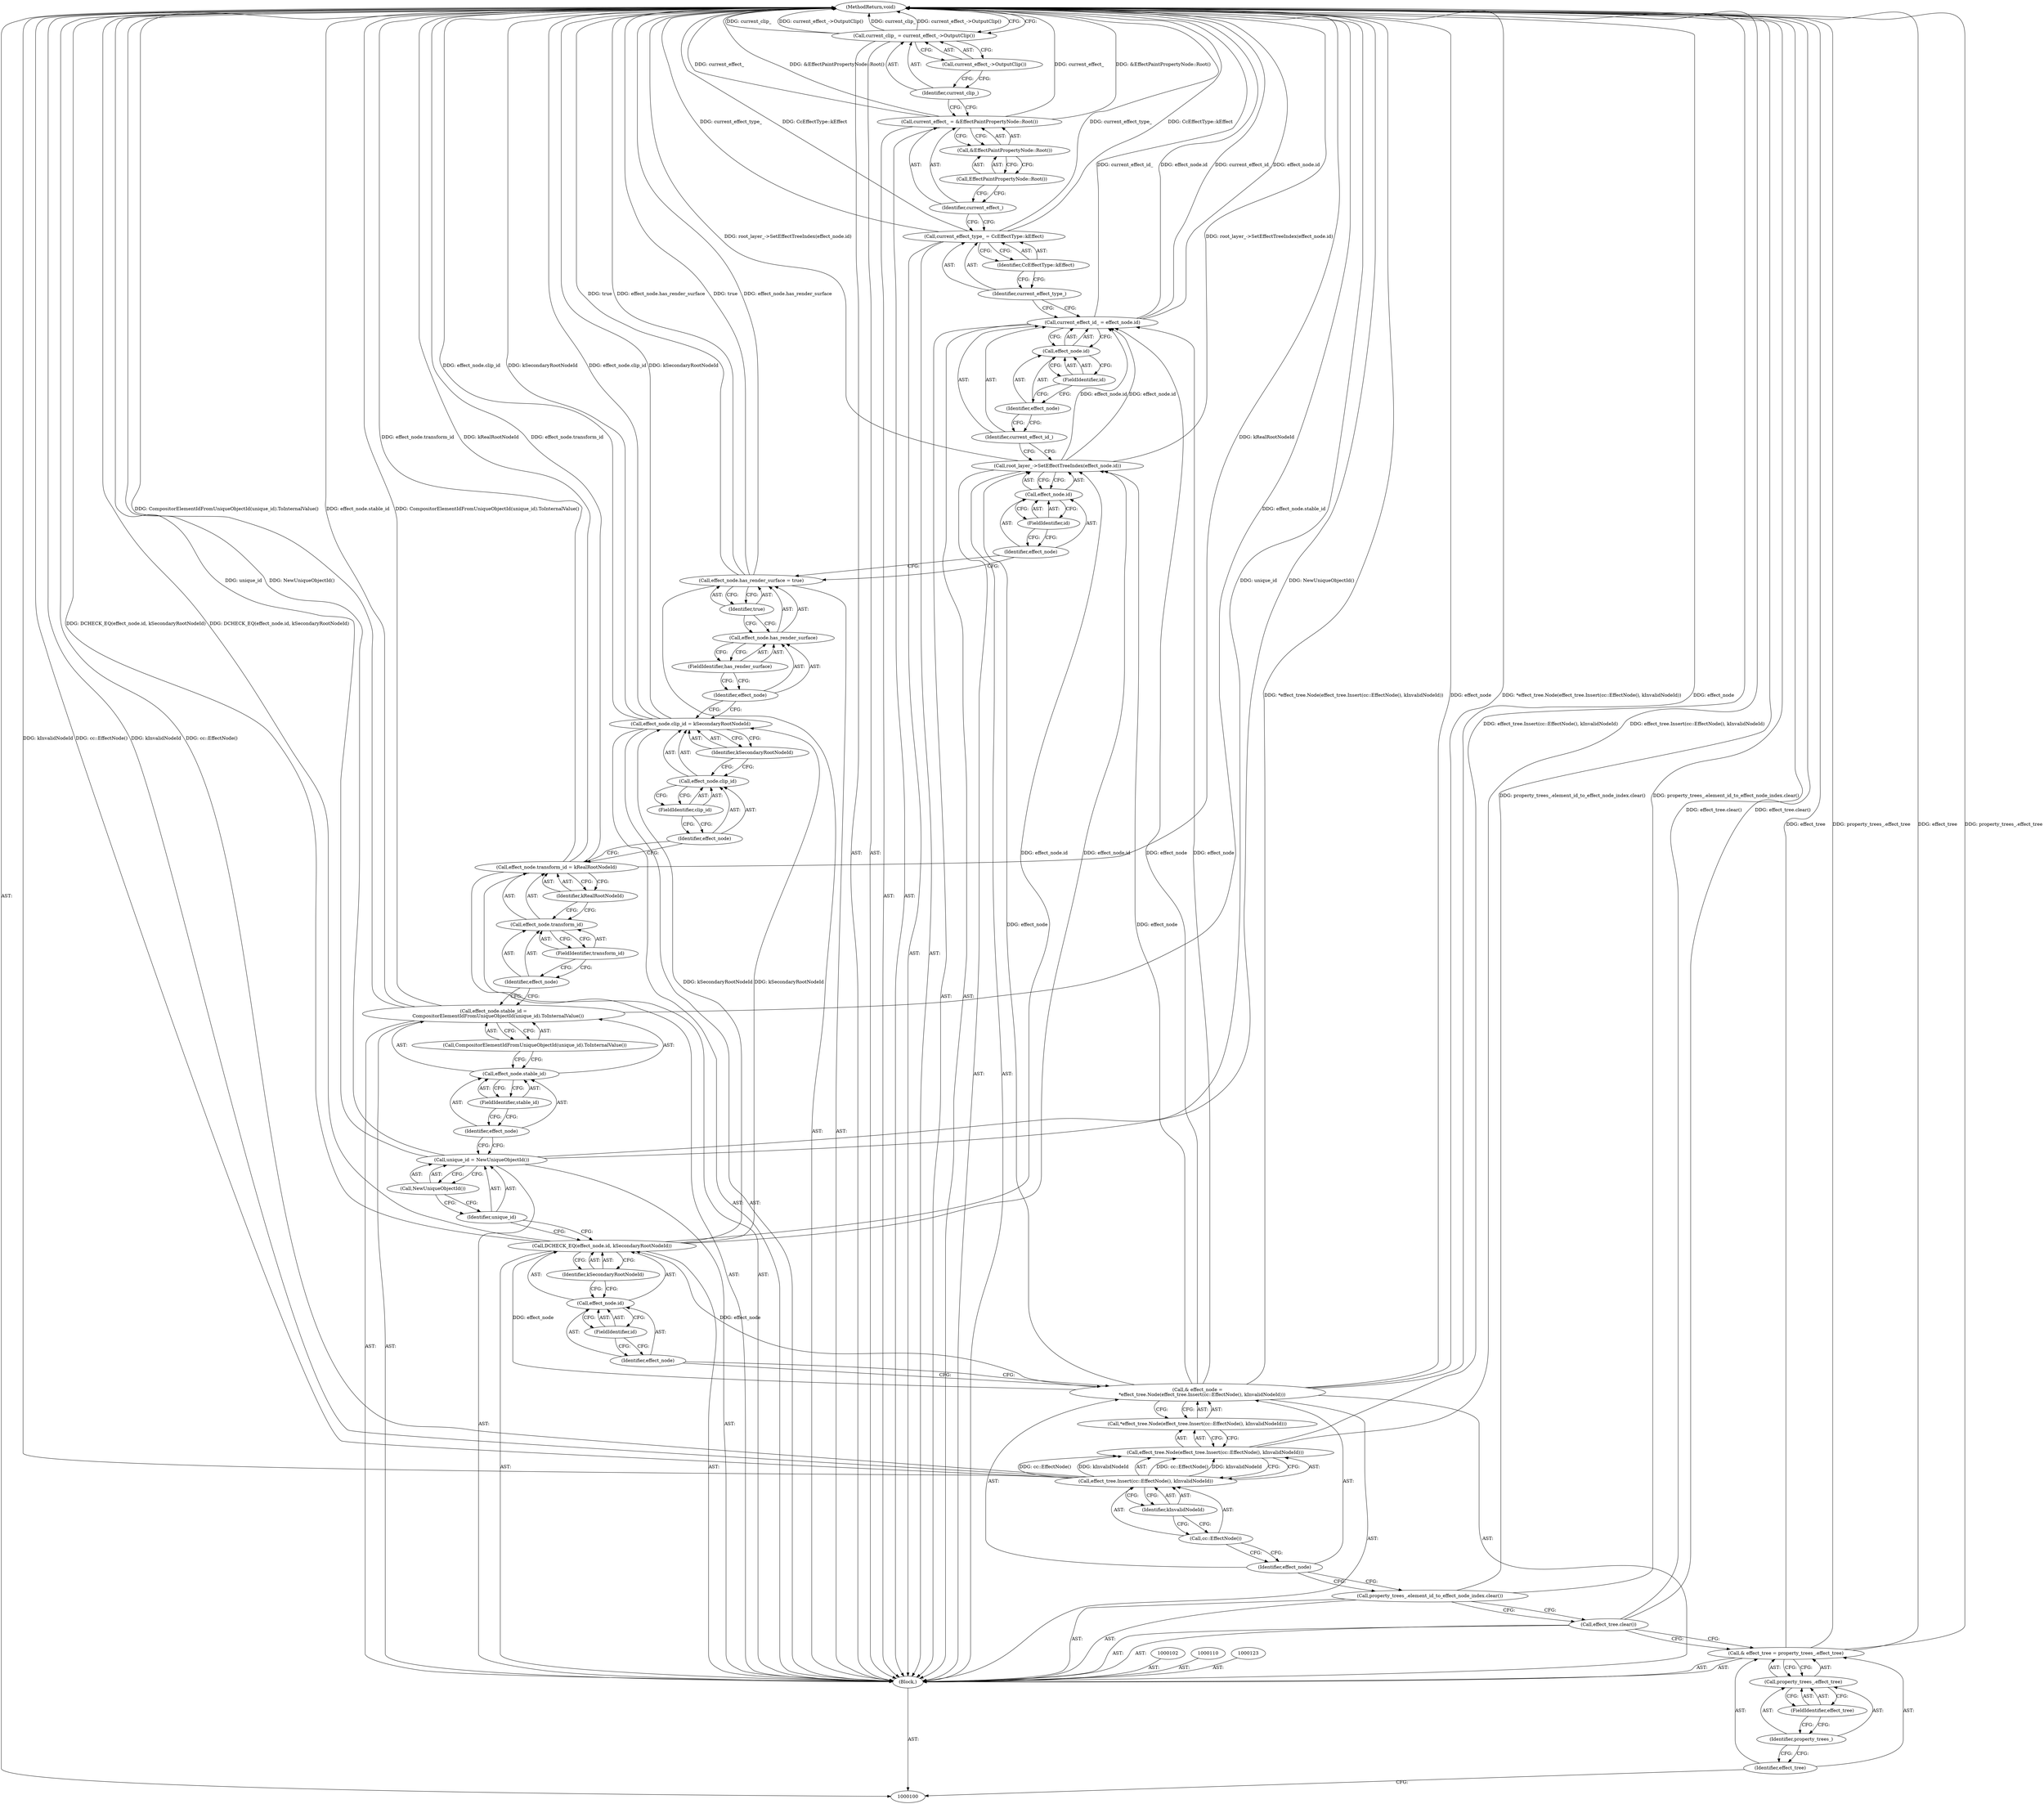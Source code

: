 digraph "0_Chrome_f911e11e7f6b5c0d6f5ee694a9871de6619889f7_38" {
"1000166" [label="(MethodReturn,void)"];
"1000101" [label="(Block,)"];
"1000130" [label="(FieldIdentifier,stable_id)"];
"1000127" [label="(Call,effect_node.stable_id =\n      CompositorElementIdFromUniqueObjectId(unique_id).ToInternalValue())"];
"1000128" [label="(Call,effect_node.stable_id)"];
"1000129" [label="(Identifier,effect_node)"];
"1000131" [label="(Call,CompositorElementIdFromUniqueObjectId(unique_id).ToInternalValue())"];
"1000135" [label="(FieldIdentifier,transform_id)"];
"1000132" [label="(Call,effect_node.transform_id = kRealRootNodeId)"];
"1000133" [label="(Call,effect_node.transform_id)"];
"1000134" [label="(Identifier,effect_node)"];
"1000136" [label="(Identifier,kRealRootNodeId)"];
"1000140" [label="(FieldIdentifier,clip_id)"];
"1000137" [label="(Call,effect_node.clip_id = kSecondaryRootNodeId)"];
"1000138" [label="(Call,effect_node.clip_id)"];
"1000139" [label="(Identifier,effect_node)"];
"1000141" [label="(Identifier,kSecondaryRootNodeId)"];
"1000145" [label="(FieldIdentifier,has_render_surface)"];
"1000142" [label="(Call,effect_node.has_render_surface = true)"];
"1000143" [label="(Call,effect_node.has_render_surface)"];
"1000144" [label="(Identifier,effect_node)"];
"1000146" [label="(Identifier,true)"];
"1000147" [label="(Call,root_layer_->SetEffectTreeIndex(effect_node.id))"];
"1000148" [label="(Call,effect_node.id)"];
"1000149" [label="(Identifier,effect_node)"];
"1000150" [label="(FieldIdentifier,id)"];
"1000153" [label="(Call,effect_node.id)"];
"1000154" [label="(Identifier,effect_node)"];
"1000151" [label="(Call,current_effect_id_ = effect_node.id)"];
"1000152" [label="(Identifier,current_effect_id_)"];
"1000155" [label="(FieldIdentifier,id)"];
"1000158" [label="(Identifier,CcEffectType::kEffect)"];
"1000156" [label="(Call,current_effect_type_ = CcEffectType::kEffect)"];
"1000157" [label="(Identifier,current_effect_type_)"];
"1000103" [label="(Call,& effect_tree = property_trees_.effect_tree)"];
"1000104" [label="(Identifier,effect_tree)"];
"1000105" [label="(Call,property_trees_.effect_tree)"];
"1000106" [label="(Identifier,property_trees_)"];
"1000107" [label="(FieldIdentifier,effect_tree)"];
"1000159" [label="(Call,current_effect_ = &EffectPaintPropertyNode::Root())"];
"1000160" [label="(Identifier,current_effect_)"];
"1000161" [label="(Call,&EffectPaintPropertyNode::Root())"];
"1000162" [label="(Call,EffectPaintPropertyNode::Root())"];
"1000165" [label="(Call,current_effect_->OutputClip())"];
"1000163" [label="(Call,current_clip_ = current_effect_->OutputClip())"];
"1000164" [label="(Identifier,current_clip_)"];
"1000108" [label="(Call,effect_tree.clear())"];
"1000109" [label="(Call,property_trees_.element_id_to_effect_node_index.clear())"];
"1000111" [label="(Call,& effect_node =\n      *effect_tree.Node(effect_tree.Insert(cc::EffectNode(), kInvalidNodeId)))"];
"1000112" [label="(Identifier,effect_node)"];
"1000115" [label="(Call,effect_tree.Insert(cc::EffectNode(), kInvalidNodeId))"];
"1000116" [label="(Call,cc::EffectNode())"];
"1000113" [label="(Call,*effect_tree.Node(effect_tree.Insert(cc::EffectNode(), kInvalidNodeId)))"];
"1000117" [label="(Identifier,kInvalidNodeId)"];
"1000114" [label="(Call,effect_tree.Node(effect_tree.Insert(cc::EffectNode(), kInvalidNodeId)))"];
"1000119" [label="(Call,effect_node.id)"];
"1000120" [label="(Identifier,effect_node)"];
"1000118" [label="(Call,DCHECK_EQ(effect_node.id, kSecondaryRootNodeId))"];
"1000121" [label="(FieldIdentifier,id)"];
"1000122" [label="(Identifier,kSecondaryRootNodeId)"];
"1000124" [label="(Call,unique_id = NewUniqueObjectId())"];
"1000125" [label="(Identifier,unique_id)"];
"1000126" [label="(Call,NewUniqueObjectId())"];
"1000166" -> "1000100"  [label="AST: "];
"1000166" -> "1000163"  [label="CFG: "];
"1000124" -> "1000166"  [label="DDG: unique_id"];
"1000124" -> "1000166"  [label="DDG: NewUniqueObjectId()"];
"1000108" -> "1000166"  [label="DDG: effect_tree.clear()"];
"1000156" -> "1000166"  [label="DDG: current_effect_type_"];
"1000156" -> "1000166"  [label="DDG: CcEffectType::kEffect"];
"1000103" -> "1000166"  [label="DDG: effect_tree"];
"1000103" -> "1000166"  [label="DDG: property_trees_.effect_tree"];
"1000151" -> "1000166"  [label="DDG: current_effect_id_"];
"1000151" -> "1000166"  [label="DDG: effect_node.id"];
"1000114" -> "1000166"  [label="DDG: effect_tree.Insert(cc::EffectNode(), kInvalidNodeId)"];
"1000118" -> "1000166"  [label="DDG: DCHECK_EQ(effect_node.id, kSecondaryRootNodeId)"];
"1000111" -> "1000166"  [label="DDG: *effect_tree.Node(effect_tree.Insert(cc::EffectNode(), kInvalidNodeId))"];
"1000111" -> "1000166"  [label="DDG: effect_node"];
"1000115" -> "1000166"  [label="DDG: kInvalidNodeId"];
"1000115" -> "1000166"  [label="DDG: cc::EffectNode()"];
"1000163" -> "1000166"  [label="DDG: current_clip_"];
"1000163" -> "1000166"  [label="DDG: current_effect_->OutputClip()"];
"1000159" -> "1000166"  [label="DDG: current_effect_"];
"1000159" -> "1000166"  [label="DDG: &EffectPaintPropertyNode::Root()"];
"1000137" -> "1000166"  [label="DDG: kSecondaryRootNodeId"];
"1000137" -> "1000166"  [label="DDG: effect_node.clip_id"];
"1000132" -> "1000166"  [label="DDG: effect_node.transform_id"];
"1000132" -> "1000166"  [label="DDG: kRealRootNodeId"];
"1000142" -> "1000166"  [label="DDG: effect_node.has_render_surface"];
"1000142" -> "1000166"  [label="DDG: true"];
"1000127" -> "1000166"  [label="DDG: effect_node.stable_id"];
"1000127" -> "1000166"  [label="DDG: CompositorElementIdFromUniqueObjectId(unique_id).ToInternalValue()"];
"1000147" -> "1000166"  [label="DDG: root_layer_->SetEffectTreeIndex(effect_node.id)"];
"1000109" -> "1000166"  [label="DDG: property_trees_.element_id_to_effect_node_index.clear()"];
"1000101" -> "1000100"  [label="AST: "];
"1000102" -> "1000101"  [label="AST: "];
"1000103" -> "1000101"  [label="AST: "];
"1000108" -> "1000101"  [label="AST: "];
"1000109" -> "1000101"  [label="AST: "];
"1000110" -> "1000101"  [label="AST: "];
"1000111" -> "1000101"  [label="AST: "];
"1000118" -> "1000101"  [label="AST: "];
"1000123" -> "1000101"  [label="AST: "];
"1000124" -> "1000101"  [label="AST: "];
"1000127" -> "1000101"  [label="AST: "];
"1000132" -> "1000101"  [label="AST: "];
"1000137" -> "1000101"  [label="AST: "];
"1000142" -> "1000101"  [label="AST: "];
"1000147" -> "1000101"  [label="AST: "];
"1000151" -> "1000101"  [label="AST: "];
"1000156" -> "1000101"  [label="AST: "];
"1000159" -> "1000101"  [label="AST: "];
"1000163" -> "1000101"  [label="AST: "];
"1000130" -> "1000128"  [label="AST: "];
"1000130" -> "1000129"  [label="CFG: "];
"1000128" -> "1000130"  [label="CFG: "];
"1000127" -> "1000101"  [label="AST: "];
"1000127" -> "1000131"  [label="CFG: "];
"1000128" -> "1000127"  [label="AST: "];
"1000131" -> "1000127"  [label="AST: "];
"1000134" -> "1000127"  [label="CFG: "];
"1000127" -> "1000166"  [label="DDG: effect_node.stable_id"];
"1000127" -> "1000166"  [label="DDG: CompositorElementIdFromUniqueObjectId(unique_id).ToInternalValue()"];
"1000128" -> "1000127"  [label="AST: "];
"1000128" -> "1000130"  [label="CFG: "];
"1000129" -> "1000128"  [label="AST: "];
"1000130" -> "1000128"  [label="AST: "];
"1000131" -> "1000128"  [label="CFG: "];
"1000129" -> "1000128"  [label="AST: "];
"1000129" -> "1000124"  [label="CFG: "];
"1000130" -> "1000129"  [label="CFG: "];
"1000131" -> "1000127"  [label="AST: "];
"1000131" -> "1000128"  [label="CFG: "];
"1000127" -> "1000131"  [label="CFG: "];
"1000135" -> "1000133"  [label="AST: "];
"1000135" -> "1000134"  [label="CFG: "];
"1000133" -> "1000135"  [label="CFG: "];
"1000132" -> "1000101"  [label="AST: "];
"1000132" -> "1000136"  [label="CFG: "];
"1000133" -> "1000132"  [label="AST: "];
"1000136" -> "1000132"  [label="AST: "];
"1000139" -> "1000132"  [label="CFG: "];
"1000132" -> "1000166"  [label="DDG: effect_node.transform_id"];
"1000132" -> "1000166"  [label="DDG: kRealRootNodeId"];
"1000133" -> "1000132"  [label="AST: "];
"1000133" -> "1000135"  [label="CFG: "];
"1000134" -> "1000133"  [label="AST: "];
"1000135" -> "1000133"  [label="AST: "];
"1000136" -> "1000133"  [label="CFG: "];
"1000134" -> "1000133"  [label="AST: "];
"1000134" -> "1000127"  [label="CFG: "];
"1000135" -> "1000134"  [label="CFG: "];
"1000136" -> "1000132"  [label="AST: "];
"1000136" -> "1000133"  [label="CFG: "];
"1000132" -> "1000136"  [label="CFG: "];
"1000140" -> "1000138"  [label="AST: "];
"1000140" -> "1000139"  [label="CFG: "];
"1000138" -> "1000140"  [label="CFG: "];
"1000137" -> "1000101"  [label="AST: "];
"1000137" -> "1000141"  [label="CFG: "];
"1000138" -> "1000137"  [label="AST: "];
"1000141" -> "1000137"  [label="AST: "];
"1000144" -> "1000137"  [label="CFG: "];
"1000137" -> "1000166"  [label="DDG: kSecondaryRootNodeId"];
"1000137" -> "1000166"  [label="DDG: effect_node.clip_id"];
"1000118" -> "1000137"  [label="DDG: kSecondaryRootNodeId"];
"1000138" -> "1000137"  [label="AST: "];
"1000138" -> "1000140"  [label="CFG: "];
"1000139" -> "1000138"  [label="AST: "];
"1000140" -> "1000138"  [label="AST: "];
"1000141" -> "1000138"  [label="CFG: "];
"1000139" -> "1000138"  [label="AST: "];
"1000139" -> "1000132"  [label="CFG: "];
"1000140" -> "1000139"  [label="CFG: "];
"1000141" -> "1000137"  [label="AST: "];
"1000141" -> "1000138"  [label="CFG: "];
"1000137" -> "1000141"  [label="CFG: "];
"1000145" -> "1000143"  [label="AST: "];
"1000145" -> "1000144"  [label="CFG: "];
"1000143" -> "1000145"  [label="CFG: "];
"1000142" -> "1000101"  [label="AST: "];
"1000142" -> "1000146"  [label="CFG: "];
"1000143" -> "1000142"  [label="AST: "];
"1000146" -> "1000142"  [label="AST: "];
"1000149" -> "1000142"  [label="CFG: "];
"1000142" -> "1000166"  [label="DDG: effect_node.has_render_surface"];
"1000142" -> "1000166"  [label="DDG: true"];
"1000143" -> "1000142"  [label="AST: "];
"1000143" -> "1000145"  [label="CFG: "];
"1000144" -> "1000143"  [label="AST: "];
"1000145" -> "1000143"  [label="AST: "];
"1000146" -> "1000143"  [label="CFG: "];
"1000144" -> "1000143"  [label="AST: "];
"1000144" -> "1000137"  [label="CFG: "];
"1000145" -> "1000144"  [label="CFG: "];
"1000146" -> "1000142"  [label="AST: "];
"1000146" -> "1000143"  [label="CFG: "];
"1000142" -> "1000146"  [label="CFG: "];
"1000147" -> "1000101"  [label="AST: "];
"1000147" -> "1000148"  [label="CFG: "];
"1000148" -> "1000147"  [label="AST: "];
"1000152" -> "1000147"  [label="CFG: "];
"1000147" -> "1000166"  [label="DDG: root_layer_->SetEffectTreeIndex(effect_node.id)"];
"1000111" -> "1000147"  [label="DDG: effect_node"];
"1000118" -> "1000147"  [label="DDG: effect_node.id"];
"1000147" -> "1000151"  [label="DDG: effect_node.id"];
"1000148" -> "1000147"  [label="AST: "];
"1000148" -> "1000150"  [label="CFG: "];
"1000149" -> "1000148"  [label="AST: "];
"1000150" -> "1000148"  [label="AST: "];
"1000147" -> "1000148"  [label="CFG: "];
"1000149" -> "1000148"  [label="AST: "];
"1000149" -> "1000142"  [label="CFG: "];
"1000150" -> "1000149"  [label="CFG: "];
"1000150" -> "1000148"  [label="AST: "];
"1000150" -> "1000149"  [label="CFG: "];
"1000148" -> "1000150"  [label="CFG: "];
"1000153" -> "1000151"  [label="AST: "];
"1000153" -> "1000155"  [label="CFG: "];
"1000154" -> "1000153"  [label="AST: "];
"1000155" -> "1000153"  [label="AST: "];
"1000151" -> "1000153"  [label="CFG: "];
"1000154" -> "1000153"  [label="AST: "];
"1000154" -> "1000152"  [label="CFG: "];
"1000155" -> "1000154"  [label="CFG: "];
"1000151" -> "1000101"  [label="AST: "];
"1000151" -> "1000153"  [label="CFG: "];
"1000152" -> "1000151"  [label="AST: "];
"1000153" -> "1000151"  [label="AST: "];
"1000157" -> "1000151"  [label="CFG: "];
"1000151" -> "1000166"  [label="DDG: current_effect_id_"];
"1000151" -> "1000166"  [label="DDG: effect_node.id"];
"1000147" -> "1000151"  [label="DDG: effect_node.id"];
"1000111" -> "1000151"  [label="DDG: effect_node"];
"1000152" -> "1000151"  [label="AST: "];
"1000152" -> "1000147"  [label="CFG: "];
"1000154" -> "1000152"  [label="CFG: "];
"1000155" -> "1000153"  [label="AST: "];
"1000155" -> "1000154"  [label="CFG: "];
"1000153" -> "1000155"  [label="CFG: "];
"1000158" -> "1000156"  [label="AST: "];
"1000158" -> "1000157"  [label="CFG: "];
"1000156" -> "1000158"  [label="CFG: "];
"1000156" -> "1000101"  [label="AST: "];
"1000156" -> "1000158"  [label="CFG: "];
"1000157" -> "1000156"  [label="AST: "];
"1000158" -> "1000156"  [label="AST: "];
"1000160" -> "1000156"  [label="CFG: "];
"1000156" -> "1000166"  [label="DDG: current_effect_type_"];
"1000156" -> "1000166"  [label="DDG: CcEffectType::kEffect"];
"1000157" -> "1000156"  [label="AST: "];
"1000157" -> "1000151"  [label="CFG: "];
"1000158" -> "1000157"  [label="CFG: "];
"1000103" -> "1000101"  [label="AST: "];
"1000103" -> "1000105"  [label="CFG: "];
"1000104" -> "1000103"  [label="AST: "];
"1000105" -> "1000103"  [label="AST: "];
"1000108" -> "1000103"  [label="CFG: "];
"1000103" -> "1000166"  [label="DDG: effect_tree"];
"1000103" -> "1000166"  [label="DDG: property_trees_.effect_tree"];
"1000104" -> "1000103"  [label="AST: "];
"1000104" -> "1000100"  [label="CFG: "];
"1000106" -> "1000104"  [label="CFG: "];
"1000105" -> "1000103"  [label="AST: "];
"1000105" -> "1000107"  [label="CFG: "];
"1000106" -> "1000105"  [label="AST: "];
"1000107" -> "1000105"  [label="AST: "];
"1000103" -> "1000105"  [label="CFG: "];
"1000106" -> "1000105"  [label="AST: "];
"1000106" -> "1000104"  [label="CFG: "];
"1000107" -> "1000106"  [label="CFG: "];
"1000107" -> "1000105"  [label="AST: "];
"1000107" -> "1000106"  [label="CFG: "];
"1000105" -> "1000107"  [label="CFG: "];
"1000159" -> "1000101"  [label="AST: "];
"1000159" -> "1000161"  [label="CFG: "];
"1000160" -> "1000159"  [label="AST: "];
"1000161" -> "1000159"  [label="AST: "];
"1000164" -> "1000159"  [label="CFG: "];
"1000159" -> "1000166"  [label="DDG: current_effect_"];
"1000159" -> "1000166"  [label="DDG: &EffectPaintPropertyNode::Root()"];
"1000160" -> "1000159"  [label="AST: "];
"1000160" -> "1000156"  [label="CFG: "];
"1000162" -> "1000160"  [label="CFG: "];
"1000161" -> "1000159"  [label="AST: "];
"1000161" -> "1000162"  [label="CFG: "];
"1000162" -> "1000161"  [label="AST: "];
"1000159" -> "1000161"  [label="CFG: "];
"1000162" -> "1000161"  [label="AST: "];
"1000162" -> "1000160"  [label="CFG: "];
"1000161" -> "1000162"  [label="CFG: "];
"1000165" -> "1000163"  [label="AST: "];
"1000165" -> "1000164"  [label="CFG: "];
"1000163" -> "1000165"  [label="CFG: "];
"1000163" -> "1000101"  [label="AST: "];
"1000163" -> "1000165"  [label="CFG: "];
"1000164" -> "1000163"  [label="AST: "];
"1000165" -> "1000163"  [label="AST: "];
"1000166" -> "1000163"  [label="CFG: "];
"1000163" -> "1000166"  [label="DDG: current_clip_"];
"1000163" -> "1000166"  [label="DDG: current_effect_->OutputClip()"];
"1000164" -> "1000163"  [label="AST: "];
"1000164" -> "1000159"  [label="CFG: "];
"1000165" -> "1000164"  [label="CFG: "];
"1000108" -> "1000101"  [label="AST: "];
"1000108" -> "1000103"  [label="CFG: "];
"1000109" -> "1000108"  [label="CFG: "];
"1000108" -> "1000166"  [label="DDG: effect_tree.clear()"];
"1000109" -> "1000101"  [label="AST: "];
"1000109" -> "1000108"  [label="CFG: "];
"1000112" -> "1000109"  [label="CFG: "];
"1000109" -> "1000166"  [label="DDG: property_trees_.element_id_to_effect_node_index.clear()"];
"1000111" -> "1000101"  [label="AST: "];
"1000111" -> "1000113"  [label="CFG: "];
"1000112" -> "1000111"  [label="AST: "];
"1000113" -> "1000111"  [label="AST: "];
"1000120" -> "1000111"  [label="CFG: "];
"1000111" -> "1000166"  [label="DDG: *effect_tree.Node(effect_tree.Insert(cc::EffectNode(), kInvalidNodeId))"];
"1000111" -> "1000166"  [label="DDG: effect_node"];
"1000111" -> "1000118"  [label="DDG: effect_node"];
"1000111" -> "1000147"  [label="DDG: effect_node"];
"1000111" -> "1000151"  [label="DDG: effect_node"];
"1000112" -> "1000111"  [label="AST: "];
"1000112" -> "1000109"  [label="CFG: "];
"1000116" -> "1000112"  [label="CFG: "];
"1000115" -> "1000114"  [label="AST: "];
"1000115" -> "1000117"  [label="CFG: "];
"1000116" -> "1000115"  [label="AST: "];
"1000117" -> "1000115"  [label="AST: "];
"1000114" -> "1000115"  [label="CFG: "];
"1000115" -> "1000166"  [label="DDG: kInvalidNodeId"];
"1000115" -> "1000166"  [label="DDG: cc::EffectNode()"];
"1000115" -> "1000114"  [label="DDG: cc::EffectNode()"];
"1000115" -> "1000114"  [label="DDG: kInvalidNodeId"];
"1000116" -> "1000115"  [label="AST: "];
"1000116" -> "1000112"  [label="CFG: "];
"1000117" -> "1000116"  [label="CFG: "];
"1000113" -> "1000111"  [label="AST: "];
"1000113" -> "1000114"  [label="CFG: "];
"1000114" -> "1000113"  [label="AST: "];
"1000111" -> "1000113"  [label="CFG: "];
"1000117" -> "1000115"  [label="AST: "];
"1000117" -> "1000116"  [label="CFG: "];
"1000115" -> "1000117"  [label="CFG: "];
"1000114" -> "1000113"  [label="AST: "];
"1000114" -> "1000115"  [label="CFG: "];
"1000115" -> "1000114"  [label="AST: "];
"1000113" -> "1000114"  [label="CFG: "];
"1000114" -> "1000166"  [label="DDG: effect_tree.Insert(cc::EffectNode(), kInvalidNodeId)"];
"1000115" -> "1000114"  [label="DDG: cc::EffectNode()"];
"1000115" -> "1000114"  [label="DDG: kInvalidNodeId"];
"1000119" -> "1000118"  [label="AST: "];
"1000119" -> "1000121"  [label="CFG: "];
"1000120" -> "1000119"  [label="AST: "];
"1000121" -> "1000119"  [label="AST: "];
"1000122" -> "1000119"  [label="CFG: "];
"1000120" -> "1000119"  [label="AST: "];
"1000120" -> "1000111"  [label="CFG: "];
"1000121" -> "1000120"  [label="CFG: "];
"1000118" -> "1000101"  [label="AST: "];
"1000118" -> "1000122"  [label="CFG: "];
"1000119" -> "1000118"  [label="AST: "];
"1000122" -> "1000118"  [label="AST: "];
"1000125" -> "1000118"  [label="CFG: "];
"1000118" -> "1000166"  [label="DDG: DCHECK_EQ(effect_node.id, kSecondaryRootNodeId)"];
"1000111" -> "1000118"  [label="DDG: effect_node"];
"1000118" -> "1000137"  [label="DDG: kSecondaryRootNodeId"];
"1000118" -> "1000147"  [label="DDG: effect_node.id"];
"1000121" -> "1000119"  [label="AST: "];
"1000121" -> "1000120"  [label="CFG: "];
"1000119" -> "1000121"  [label="CFG: "];
"1000122" -> "1000118"  [label="AST: "];
"1000122" -> "1000119"  [label="CFG: "];
"1000118" -> "1000122"  [label="CFG: "];
"1000124" -> "1000101"  [label="AST: "];
"1000124" -> "1000126"  [label="CFG: "];
"1000125" -> "1000124"  [label="AST: "];
"1000126" -> "1000124"  [label="AST: "];
"1000129" -> "1000124"  [label="CFG: "];
"1000124" -> "1000166"  [label="DDG: unique_id"];
"1000124" -> "1000166"  [label="DDG: NewUniqueObjectId()"];
"1000125" -> "1000124"  [label="AST: "];
"1000125" -> "1000118"  [label="CFG: "];
"1000126" -> "1000125"  [label="CFG: "];
"1000126" -> "1000124"  [label="AST: "];
"1000126" -> "1000125"  [label="CFG: "];
"1000124" -> "1000126"  [label="CFG: "];
}
